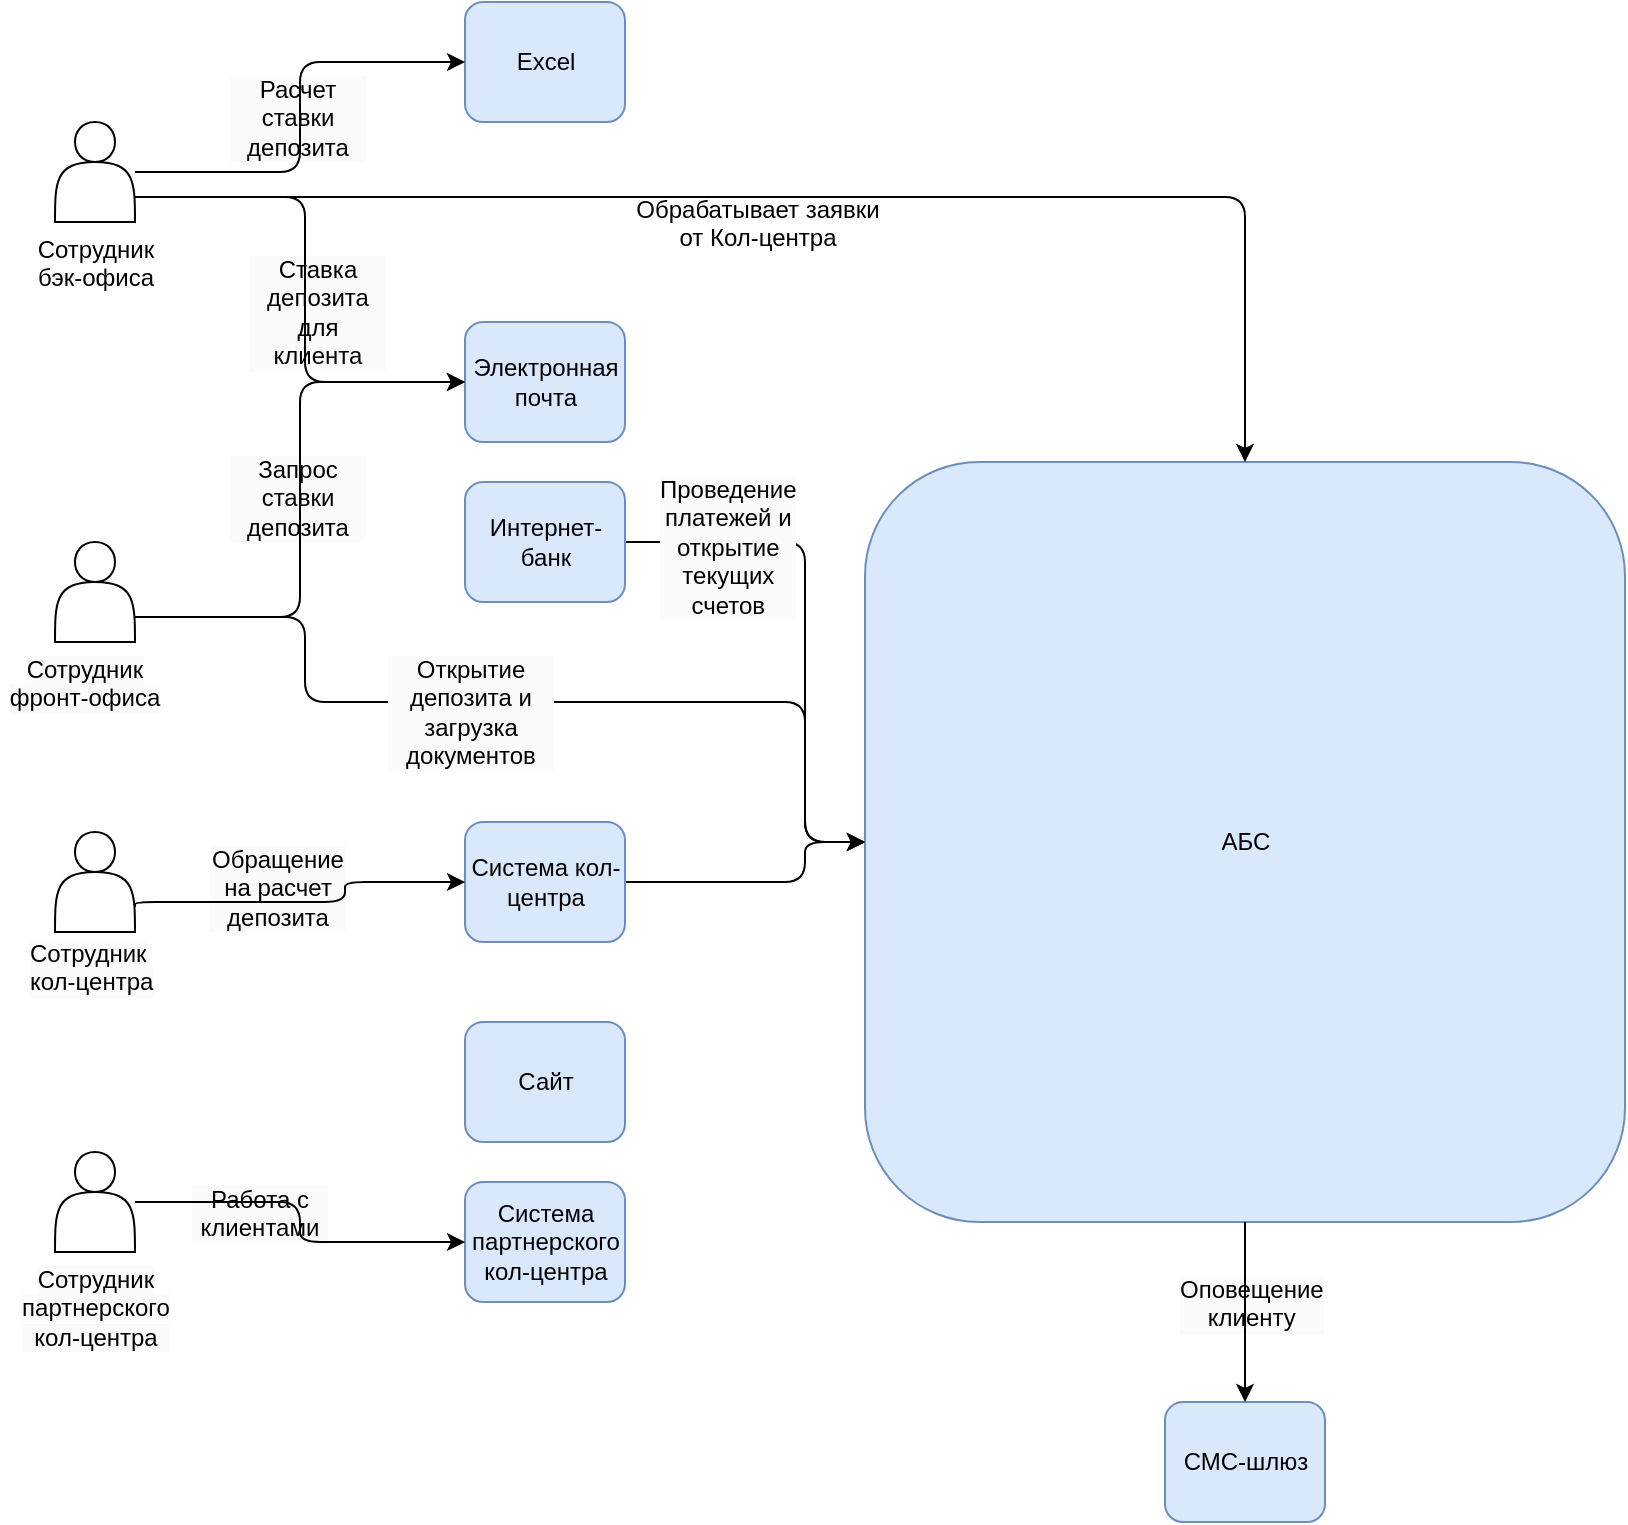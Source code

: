 <mxfile version="25.0.2">
  <diagram name="Страница — 1" id="gumyr3GW3XH_xUNB06AX">
    <mxGraphModel dx="1553" dy="1014" grid="1" gridSize="10" guides="1" tooltips="1" connect="1" arrows="1" fold="1" page="1" pageScale="1" pageWidth="1169" pageHeight="827" math="0" shadow="0">
      <root>
        <mxCell id="0" />
        <mxCell id="1" parent="0" />
        <mxCell id="QhyDdqHmx7QWrcBAvBCt-7" style="edgeStyle=orthogonalEdgeStyle;rounded=1;orthogonalLoop=1;jettySize=auto;html=1;curved=0;" edge="1" parent="1" source="QhyDdqHmx7QWrcBAvBCt-1" target="QhyDdqHmx7QWrcBAvBCt-2">
          <mxGeometry relative="1" as="geometry">
            <Array as="points">
              <mxPoint x="612.5" y="310" />
              <mxPoint x="612.5" y="460" />
            </Array>
          </mxGeometry>
        </mxCell>
        <mxCell id="QhyDdqHmx7QWrcBAvBCt-1" value="Интернет-банк" style="rounded=1;whiteSpace=wrap;html=1;fillColor=#dae8fc;strokeColor=#6c8ebf;" vertex="1" parent="1">
          <mxGeometry x="442.5" y="280" width="80" height="60" as="geometry" />
        </mxCell>
        <mxCell id="QhyDdqHmx7QWrcBAvBCt-2" value="АБС" style="rounded=1;whiteSpace=wrap;html=1;fillColor=#dae8fc;strokeColor=#6c8ebf;" vertex="1" parent="1">
          <mxGeometry x="642.5" y="270" width="380" height="380" as="geometry" />
        </mxCell>
        <mxCell id="QhyDdqHmx7QWrcBAvBCt-15" style="edgeStyle=orthogonalEdgeStyle;rounded=1;orthogonalLoop=1;jettySize=auto;html=1;curved=0;exitX=1;exitY=0.5;exitDx=0;exitDy=0;" edge="1" parent="1" source="QhyDdqHmx7QWrcBAvBCt-3" target="QhyDdqHmx7QWrcBAvBCt-2">
          <mxGeometry relative="1" as="geometry">
            <Array as="points">
              <mxPoint x="612.5" y="480" />
              <mxPoint x="612.5" y="460" />
            </Array>
          </mxGeometry>
        </mxCell>
        <mxCell id="QhyDdqHmx7QWrcBAvBCt-3" value="Система кол-центра" style="rounded=1;whiteSpace=wrap;html=1;fillColor=#dae8fc;strokeColor=#6c8ebf;" vertex="1" parent="1">
          <mxGeometry x="442.5" y="450" width="80" height="60" as="geometry" />
        </mxCell>
        <mxCell id="QhyDdqHmx7QWrcBAvBCt-4" value="Система партнерского&lt;div&gt;кол-центра&lt;/div&gt;" style="rounded=1;whiteSpace=wrap;html=1;fillColor=#dae8fc;strokeColor=#6c8ebf;" vertex="1" parent="1">
          <mxGeometry x="442.5" y="630" width="80" height="60" as="geometry" />
        </mxCell>
        <mxCell id="QhyDdqHmx7QWrcBAvBCt-5" value="СМС-шлюз" style="rounded=1;whiteSpace=wrap;html=1;fillColor=#dae8fc;strokeColor=#6c8ebf;" vertex="1" parent="1">
          <mxGeometry x="792.5" y="740" width="80" height="60" as="geometry" />
        </mxCell>
        <mxCell id="QhyDdqHmx7QWrcBAvBCt-6" value="Сайт" style="rounded=1;whiteSpace=wrap;html=1;fillColor=#dae8fc;strokeColor=#6c8ebf;" vertex="1" parent="1">
          <mxGeometry x="442.5" y="550" width="80" height="60" as="geometry" />
        </mxCell>
        <mxCell id="QhyDdqHmx7QWrcBAvBCt-16" value="&lt;span style=&quot;forced-color-adjust: none; color: rgb(0, 0, 0); font-family: Helvetica; font-size: 12px; font-style: normal; font-variant-ligatures: normal; font-variant-caps: normal; font-weight: 400; letter-spacing: normal; orphans: 2; text-align: center; text-indent: 0px; text-transform: none; widows: 2; word-spacing: 0px; -webkit-text-stroke-width: 0px; white-space: normal; text-decoration-thickness: initial; text-decoration-style: initial; text-decoration-color: initial; background-color: rgb(251, 251, 251); float: none; display: inline !important;&quot;&gt;Сотрудник&lt;/span&gt;&lt;div style=&quot;forced-color-adjust: none; color: rgb(0, 0, 0); font-family: Helvetica; font-size: 12px; font-style: normal; font-variant-ligatures: normal; font-variant-caps: normal; font-weight: 400; letter-spacing: normal; orphans: 2; text-align: center; text-indent: 0px; text-transform: none; widows: 2; word-spacing: 0px; -webkit-text-stroke-width: 0px; white-space: normal; background-color: rgb(251, 251, 251); text-decoration-thickness: initial; text-decoration-style: initial; text-decoration-color: initial;&quot;&gt;&lt;span style=&quot;forced-color-adjust: none; color: rgb(0, 0, 0); font-family: Helvetica; font-size: 12px; font-style: normal; font-variant-ligatures: normal; font-variant-caps: normal; font-weight: 400; letter-spacing: normal; orphans: 2; text-align: center; text-indent: 0px; text-transform: none; widows: 2; word-spacing: 0px; -webkit-text-stroke-width: 0px; white-space: normal; background-color: rgb(251, 251, 251); text-decoration-thickness: initial; text-decoration-style: initial; text-decoration-color: initial; float: none; display: inline !important;&quot;&gt;кол-центра&lt;/span&gt;&lt;/div&gt;" style="text;whiteSpace=wrap;html=1;" vertex="1" parent="1">
          <mxGeometry x="222.5" y="502" width="70" height="40" as="geometry" />
        </mxCell>
        <mxCell id="QhyDdqHmx7QWrcBAvBCt-17" value="" style="shape=actor;whiteSpace=wrap;html=1;" vertex="1" parent="1">
          <mxGeometry x="237.5" y="455" width="40" height="50" as="geometry" />
        </mxCell>
        <mxCell id="QhyDdqHmx7QWrcBAvBCt-19" value="&lt;div style=&quot;forced-color-adjust: none; color: rgb(0, 0, 0); font-family: Helvetica; font-size: 12px; font-style: normal; font-variant-ligatures: normal; font-variant-caps: normal; font-weight: 400; letter-spacing: normal; orphans: 2; text-align: center; text-indent: 0px; text-transform: none; widows: 2; word-spacing: 0px; -webkit-text-stroke-width: 0px; white-space: normal; background-color: rgb(251, 251, 251); text-decoration-thickness: initial; text-decoration-style: initial; text-decoration-color: initial;&quot;&gt;Обращение на расчет депозита&lt;/div&gt;" style="text;whiteSpace=wrap;html=1;" vertex="1" parent="1">
          <mxGeometry x="312.5" y="455" width="70" height="40" as="geometry" />
        </mxCell>
        <mxCell id="QhyDdqHmx7QWrcBAvBCt-20" value="" style="shape=actor;whiteSpace=wrap;html=1;" vertex="1" parent="1">
          <mxGeometry x="237.5" y="100" width="40" height="50" as="geometry" />
        </mxCell>
        <mxCell id="QhyDdqHmx7QWrcBAvBCt-21" value="Сотрудник&lt;div&gt;бэк-офиса&lt;/div&gt;" style="text;whiteSpace=wrap;html=1;align=center;" vertex="1" parent="1">
          <mxGeometry x="222.5" y="150" width="70" height="40" as="geometry" />
        </mxCell>
        <mxCell id="QhyDdqHmx7QWrcBAvBCt-23" value="&lt;div style=&quot;text-align: center;&quot;&gt;&lt;span style=&quot;background-color: initial;&quot;&gt;Обрабатывает заявки от Кол-центра&lt;/span&gt;&lt;/div&gt;" style="text;whiteSpace=wrap;html=1;" vertex="1" parent="1">
          <mxGeometry x="522.5" y="130" width="130" height="40" as="geometry" />
        </mxCell>
        <mxCell id="QhyDdqHmx7QWrcBAvBCt-25" value="&lt;div style=&quot;forced-color-adjust: none; color: rgb(0, 0, 0); font-family: Helvetica; font-size: 12px; font-style: normal; font-variant-ligatures: normal; font-variant-caps: normal; font-weight: 400; letter-spacing: normal; orphans: 2; text-align: center; text-indent: 0px; text-transform: none; widows: 2; word-spacing: 0px; -webkit-text-stroke-width: 0px; white-space: normal; background-color: rgb(251, 251, 251); text-decoration-thickness: initial; text-decoration-style: initial; text-decoration-color: initial;&quot;&gt;Оповещение клиенту&lt;/div&gt;" style="text;whiteSpace=wrap;html=1;" vertex="1" parent="1">
          <mxGeometry x="797.5" y="670" width="70" height="40" as="geometry" />
        </mxCell>
        <mxCell id="QhyDdqHmx7QWrcBAvBCt-26" value="Электронная&lt;div&gt;почта&lt;/div&gt;" style="rounded=1;whiteSpace=wrap;html=1;fillColor=#dae8fc;strokeColor=#6c8ebf;" vertex="1" parent="1">
          <mxGeometry x="442.5" y="200" width="80" height="60" as="geometry" />
        </mxCell>
        <mxCell id="QhyDdqHmx7QWrcBAvBCt-30" value="&lt;div style=&quot;forced-color-adjust: none; color: rgb(0, 0, 0); font-family: Helvetica; font-size: 12px; font-style: normal; font-variant-ligatures: normal; font-variant-caps: normal; font-weight: 400; letter-spacing: normal; orphans: 2; text-align: center; text-indent: 0px; text-transform: none; widows: 2; word-spacing: 0px; -webkit-text-stroke-width: 0px; white-space: normal; background-color: rgb(251, 251, 251); text-decoration-thickness: initial; text-decoration-style: initial; text-decoration-color: initial;&quot;&gt;Запрос ставки депозита&lt;/div&gt;" style="text;whiteSpace=wrap;html=1;" vertex="1" parent="1">
          <mxGeometry x="322.5" y="260" width="70" height="40" as="geometry" />
        </mxCell>
        <mxCell id="QhyDdqHmx7QWrcBAvBCt-34" value="" style="shape=actor;whiteSpace=wrap;html=1;" vertex="1" parent="1">
          <mxGeometry x="237.5" y="310" width="40" height="50" as="geometry" />
        </mxCell>
        <mxCell id="QhyDdqHmx7QWrcBAvBCt-35" value="&lt;span style=&quot;forced-color-adjust: none; color: rgb(0, 0, 0); font-family: Helvetica; font-size: 12px; font-style: normal; font-variant-ligatures: normal; font-variant-caps: normal; font-weight: 400; letter-spacing: normal; orphans: 2; text-indent: 0px; text-transform: none; widows: 2; word-spacing: 0px; -webkit-text-stroke-width: 0px; white-space: normal; text-decoration-thickness: initial; text-decoration-style: initial; text-decoration-color: initial; background-color: rgb(251, 251, 251); float: none; display: inline !important;&quot;&gt;Сотрудник&lt;/span&gt;&lt;div style=&quot;forced-color-adjust: none; color: rgb(0, 0, 0); font-family: Helvetica; font-size: 12px; font-style: normal; font-variant-ligatures: normal; font-variant-caps: normal; font-weight: 400; letter-spacing: normal; orphans: 2; text-indent: 0px; text-transform: none; widows: 2; word-spacing: 0px; -webkit-text-stroke-width: 0px; white-space: normal; background-color: rgb(251, 251, 251); text-decoration-thickness: initial; text-decoration-style: initial; text-decoration-color: initial;&quot;&gt;&lt;span style=&quot;forced-color-adjust: none; color: rgb(0, 0, 0); font-family: Helvetica; font-size: 12px; font-style: normal; font-variant-ligatures: normal; font-variant-caps: normal; font-weight: 400; letter-spacing: normal; orphans: 2; text-indent: 0px; text-transform: none; widows: 2; word-spacing: 0px; -webkit-text-stroke-width: 0px; white-space: normal; background-color: rgb(251, 251, 251); text-decoration-thickness: initial; text-decoration-style: initial; text-decoration-color: initial; float: none; display: inline !important;&quot;&gt;фронт-офиса&lt;/span&gt;&lt;/div&gt;" style="text;whiteSpace=wrap;html=1;align=center;" vertex="1" parent="1">
          <mxGeometry x="210" y="360" width="85" height="40" as="geometry" />
        </mxCell>
        <mxCell id="QhyDdqHmx7QWrcBAvBCt-38" value="" style="edgeStyle=orthogonalEdgeStyle;rounded=1;orthogonalLoop=1;jettySize=auto;html=1;curved=0;exitX=1;exitY=0.75;exitDx=0;exitDy=0;" edge="1" parent="1" source="QhyDdqHmx7QWrcBAvBCt-34" target="QhyDdqHmx7QWrcBAvBCt-2">
          <mxGeometry relative="1" as="geometry">
            <mxPoint x="272.5" y="505" as="sourcePoint" />
            <mxPoint x="347.5" y="505" as="targetPoint" />
            <Array as="points">
              <mxPoint x="362.5" y="348" />
              <mxPoint x="362.5" y="390" />
              <mxPoint x="612.5" y="390" />
              <mxPoint x="612.5" y="460" />
            </Array>
          </mxGeometry>
        </mxCell>
        <mxCell id="QhyDdqHmx7QWrcBAvBCt-39" value="&lt;div style=&quot;forced-color-adjust: none; color: rgb(0, 0, 0); font-family: Helvetica; font-size: 12px; font-style: normal; font-variant-ligatures: normal; font-variant-caps: normal; font-weight: 400; letter-spacing: normal; orphans: 2; text-indent: 0px; text-transform: none; widows: 2; word-spacing: 0px; -webkit-text-stroke-width: 0px; white-space: normal; background-color: rgb(251, 251, 251); text-decoration-thickness: initial; text-decoration-style: initial; text-decoration-color: initial;&quot;&gt;Открытие депозита и загрузка документов&lt;/div&gt;" style="text;whiteSpace=wrap;html=1;align=center;" vertex="1" parent="1">
          <mxGeometry x="402.5" y="360" width="85" height="70" as="geometry" />
        </mxCell>
        <mxCell id="QhyDdqHmx7QWrcBAvBCt-29" style="edgeStyle=orthogonalEdgeStyle;rounded=1;orthogonalLoop=1;jettySize=auto;html=1;entryX=0;entryY=0.5;entryDx=0;entryDy=0;curved=0;exitX=1;exitY=0.75;exitDx=0;exitDy=0;" edge="1" parent="1" source="QhyDdqHmx7QWrcBAvBCt-34" target="QhyDdqHmx7QWrcBAvBCt-26">
          <mxGeometry relative="1" as="geometry" />
        </mxCell>
        <mxCell id="QhyDdqHmx7QWrcBAvBCt-40" value="&lt;div style=&quot;forced-color-adjust: none; color: rgb(0, 0, 0); font-family: Helvetica; font-size: 12px; font-style: normal; font-variant-ligatures: normal; font-variant-caps: normal; font-weight: 400; letter-spacing: normal; orphans: 2; text-align: center; text-indent: 0px; text-transform: none; widows: 2; word-spacing: 0px; -webkit-text-stroke-width: 0px; white-space: normal; background-color: rgb(251, 251, 251); text-decoration-thickness: initial; text-decoration-style: initial; text-decoration-color: initial;&quot;&gt;Проведение платежей и открытие текущих счетов&lt;/div&gt;" style="text;whiteSpace=wrap;html=1;" vertex="1" parent="1">
          <mxGeometry x="537.5" y="270" width="70" height="40" as="geometry" />
        </mxCell>
        <mxCell id="QhyDdqHmx7QWrcBAvBCt-43" value="&lt;div style=&quot;forced-color-adjust: none; color: rgb(0, 0, 0); font-family: Helvetica; font-size: 12px; font-style: normal; font-variant-ligatures: normal; font-variant-caps: normal; font-weight: 400; letter-spacing: normal; orphans: 2; text-align: center; text-indent: 0px; text-transform: none; widows: 2; word-spacing: 0px; -webkit-text-stroke-width: 0px; white-space: normal; background-color: rgb(251, 251, 251); text-decoration-thickness: initial; text-decoration-style: initial; text-decoration-color: initial;&quot;&gt;Ставка депозита&lt;/div&gt;&lt;div style=&quot;forced-color-adjust: none; color: rgb(0, 0, 0); font-family: Helvetica; font-size: 12px; font-style: normal; font-variant-ligatures: normal; font-variant-caps: normal; font-weight: 400; letter-spacing: normal; orphans: 2; text-align: center; text-indent: 0px; text-transform: none; widows: 2; word-spacing: 0px; -webkit-text-stroke-width: 0px; white-space: normal; background-color: rgb(251, 251, 251); text-decoration-thickness: initial; text-decoration-style: initial; text-decoration-color: initial;&quot;&gt;для клиента&lt;/div&gt;" style="text;whiteSpace=wrap;html=1;" vertex="1" parent="1">
          <mxGeometry x="332.5" y="160" width="70" height="40" as="geometry" />
        </mxCell>
        <mxCell id="QhyDdqHmx7QWrcBAvBCt-22" style="edgeStyle=orthogonalEdgeStyle;rounded=1;orthogonalLoop=1;jettySize=auto;html=1;curved=0;exitX=1;exitY=0.75;exitDx=0;exitDy=0;" edge="1" parent="1" source="QhyDdqHmx7QWrcBAvBCt-20" target="QhyDdqHmx7QWrcBAvBCt-2">
          <mxGeometry relative="1" as="geometry" />
        </mxCell>
        <mxCell id="QhyDdqHmx7QWrcBAvBCt-42" style="edgeStyle=orthogonalEdgeStyle;rounded=1;orthogonalLoop=1;jettySize=auto;html=1;entryX=0;entryY=0.5;entryDx=0;entryDy=0;curved=0;exitX=1;exitY=0.75;exitDx=0;exitDy=0;" edge="1" parent="1" source="QhyDdqHmx7QWrcBAvBCt-20" target="QhyDdqHmx7QWrcBAvBCt-26">
          <mxGeometry relative="1" as="geometry">
            <Array as="points">
              <mxPoint x="362.5" y="138" />
              <mxPoint x="362.5" y="230" />
            </Array>
          </mxGeometry>
        </mxCell>
        <mxCell id="QhyDdqHmx7QWrcBAvBCt-18" style="edgeStyle=orthogonalEdgeStyle;rounded=1;orthogonalLoop=1;jettySize=auto;html=1;exitX=1;exitY=0.75;exitDx=0;exitDy=0;curved=0;entryX=0;entryY=0.5;entryDx=0;entryDy=0;" edge="1" parent="1" source="QhyDdqHmx7QWrcBAvBCt-17" target="QhyDdqHmx7QWrcBAvBCt-3">
          <mxGeometry relative="1" as="geometry">
            <Array as="points">
              <mxPoint x="277.5" y="490" />
              <mxPoint x="382.5" y="490" />
              <mxPoint x="382.5" y="480" />
            </Array>
          </mxGeometry>
        </mxCell>
        <mxCell id="QhyDdqHmx7QWrcBAvBCt-45" value="&lt;span style=&quot;forced-color-adjust: none; color: rgb(0, 0, 0); font-family: Helvetica; font-size: 12px; font-style: normal; font-variant-ligatures: normal; font-variant-caps: normal; font-weight: 400; letter-spacing: normal; orphans: 2; text-indent: 0px; text-transform: none; widows: 2; word-spacing: 0px; -webkit-text-stroke-width: 0px; white-space: normal; text-decoration-thickness: initial; text-decoration-style: initial; text-decoration-color: initial; background-color: rgb(251, 251, 251); float: none; display: inline !important;&quot;&gt;Сотрудник партнерского&lt;/span&gt;&lt;div style=&quot;forced-color-adjust: none; color: rgb(0, 0, 0); font-family: Helvetica; font-size: 12px; font-style: normal; font-variant-ligatures: normal; font-variant-caps: normal; font-weight: 400; letter-spacing: normal; orphans: 2; text-indent: 0px; text-transform: none; widows: 2; word-spacing: 0px; -webkit-text-stroke-width: 0px; white-space: normal; background-color: rgb(251, 251, 251); text-decoration-thickness: initial; text-decoration-style: initial; text-decoration-color: initial;&quot;&gt;&lt;span style=&quot;forced-color-adjust: none; color: rgb(0, 0, 0); font-family: Helvetica; font-size: 12px; font-style: normal; font-variant-ligatures: normal; font-variant-caps: normal; font-weight: 400; letter-spacing: normal; orphans: 2; text-indent: 0px; text-transform: none; widows: 2; word-spacing: 0px; -webkit-text-stroke-width: 0px; white-space: normal; background-color: rgb(251, 251, 251); text-decoration-thickness: initial; text-decoration-style: initial; text-decoration-color: initial; float: none; display: inline !important;&quot;&gt;кол-центра&lt;/span&gt;&lt;/div&gt;" style="text;whiteSpace=wrap;html=1;align=center;" vertex="1" parent="1">
          <mxGeometry x="222.5" y="665" width="70" height="40" as="geometry" />
        </mxCell>
        <mxCell id="QhyDdqHmx7QWrcBAvBCt-46" value="" style="shape=actor;whiteSpace=wrap;html=1;" vertex="1" parent="1">
          <mxGeometry x="237.5" y="615" width="40" height="50" as="geometry" />
        </mxCell>
        <mxCell id="QhyDdqHmx7QWrcBAvBCt-48" value="&lt;div style=&quot;forced-color-adjust: none; color: rgb(0, 0, 0); font-family: Helvetica; font-size: 12px; font-style: normal; font-variant-ligatures: normal; font-variant-caps: normal; font-weight: 400; letter-spacing: normal; orphans: 2; text-indent: 0px; text-transform: none; widows: 2; word-spacing: 0px; -webkit-text-stroke-width: 0px; white-space: normal; background-color: rgb(251, 251, 251); text-decoration-thickness: initial; text-decoration-style: initial; text-decoration-color: initial;&quot;&gt;Работа с клиентами&lt;/div&gt;" style="text;whiteSpace=wrap;html=1;align=center;" vertex="1" parent="1">
          <mxGeometry x="305" y="625" width="70" height="40" as="geometry" />
        </mxCell>
        <mxCell id="QhyDdqHmx7QWrcBAvBCt-47" style="edgeStyle=orthogonalEdgeStyle;rounded=1;orthogonalLoop=1;jettySize=auto;html=1;curved=0;" edge="1" parent="1" source="QhyDdqHmx7QWrcBAvBCt-46" target="QhyDdqHmx7QWrcBAvBCt-4">
          <mxGeometry relative="1" as="geometry" />
        </mxCell>
        <mxCell id="QhyDdqHmx7QWrcBAvBCt-24" style="edgeStyle=orthogonalEdgeStyle;rounded=0;orthogonalLoop=1;jettySize=auto;html=1;" edge="1" parent="1" source="QhyDdqHmx7QWrcBAvBCt-2" target="QhyDdqHmx7QWrcBAvBCt-5">
          <mxGeometry relative="1" as="geometry" />
        </mxCell>
        <mxCell id="QhyDdqHmx7QWrcBAvBCt-53" value="Excel" style="rounded=1;whiteSpace=wrap;html=1;fillColor=#dae8fc;strokeColor=#6c8ebf;" vertex="1" parent="1">
          <mxGeometry x="442.5" y="40" width="80" height="60" as="geometry" />
        </mxCell>
        <mxCell id="QhyDdqHmx7QWrcBAvBCt-55" value="&lt;div style=&quot;forced-color-adjust: none; color: rgb(0, 0, 0); font-family: Helvetica; font-size: 12px; font-style: normal; font-variant-ligatures: normal; font-variant-caps: normal; font-weight: 400; letter-spacing: normal; orphans: 2; text-align: center; text-indent: 0px; text-transform: none; widows: 2; word-spacing: 0px; -webkit-text-stroke-width: 0px; white-space: normal; background-color: rgb(251, 251, 251); text-decoration-thickness: initial; text-decoration-style: initial; text-decoration-color: initial;&quot;&gt;Расчет ставки депозита&lt;br&gt;&lt;/div&gt;" style="text;whiteSpace=wrap;html=1;" vertex="1" parent="1">
          <mxGeometry x="322.5" y="70" width="70" height="40" as="geometry" />
        </mxCell>
        <mxCell id="QhyDdqHmx7QWrcBAvBCt-54" style="edgeStyle=orthogonalEdgeStyle;rounded=1;orthogonalLoop=1;jettySize=auto;html=1;entryX=0;entryY=0.5;entryDx=0;entryDy=0;curved=0;" edge="1" parent="1" source="QhyDdqHmx7QWrcBAvBCt-20" target="QhyDdqHmx7QWrcBAvBCt-53">
          <mxGeometry relative="1" as="geometry" />
        </mxCell>
      </root>
    </mxGraphModel>
  </diagram>
</mxfile>
